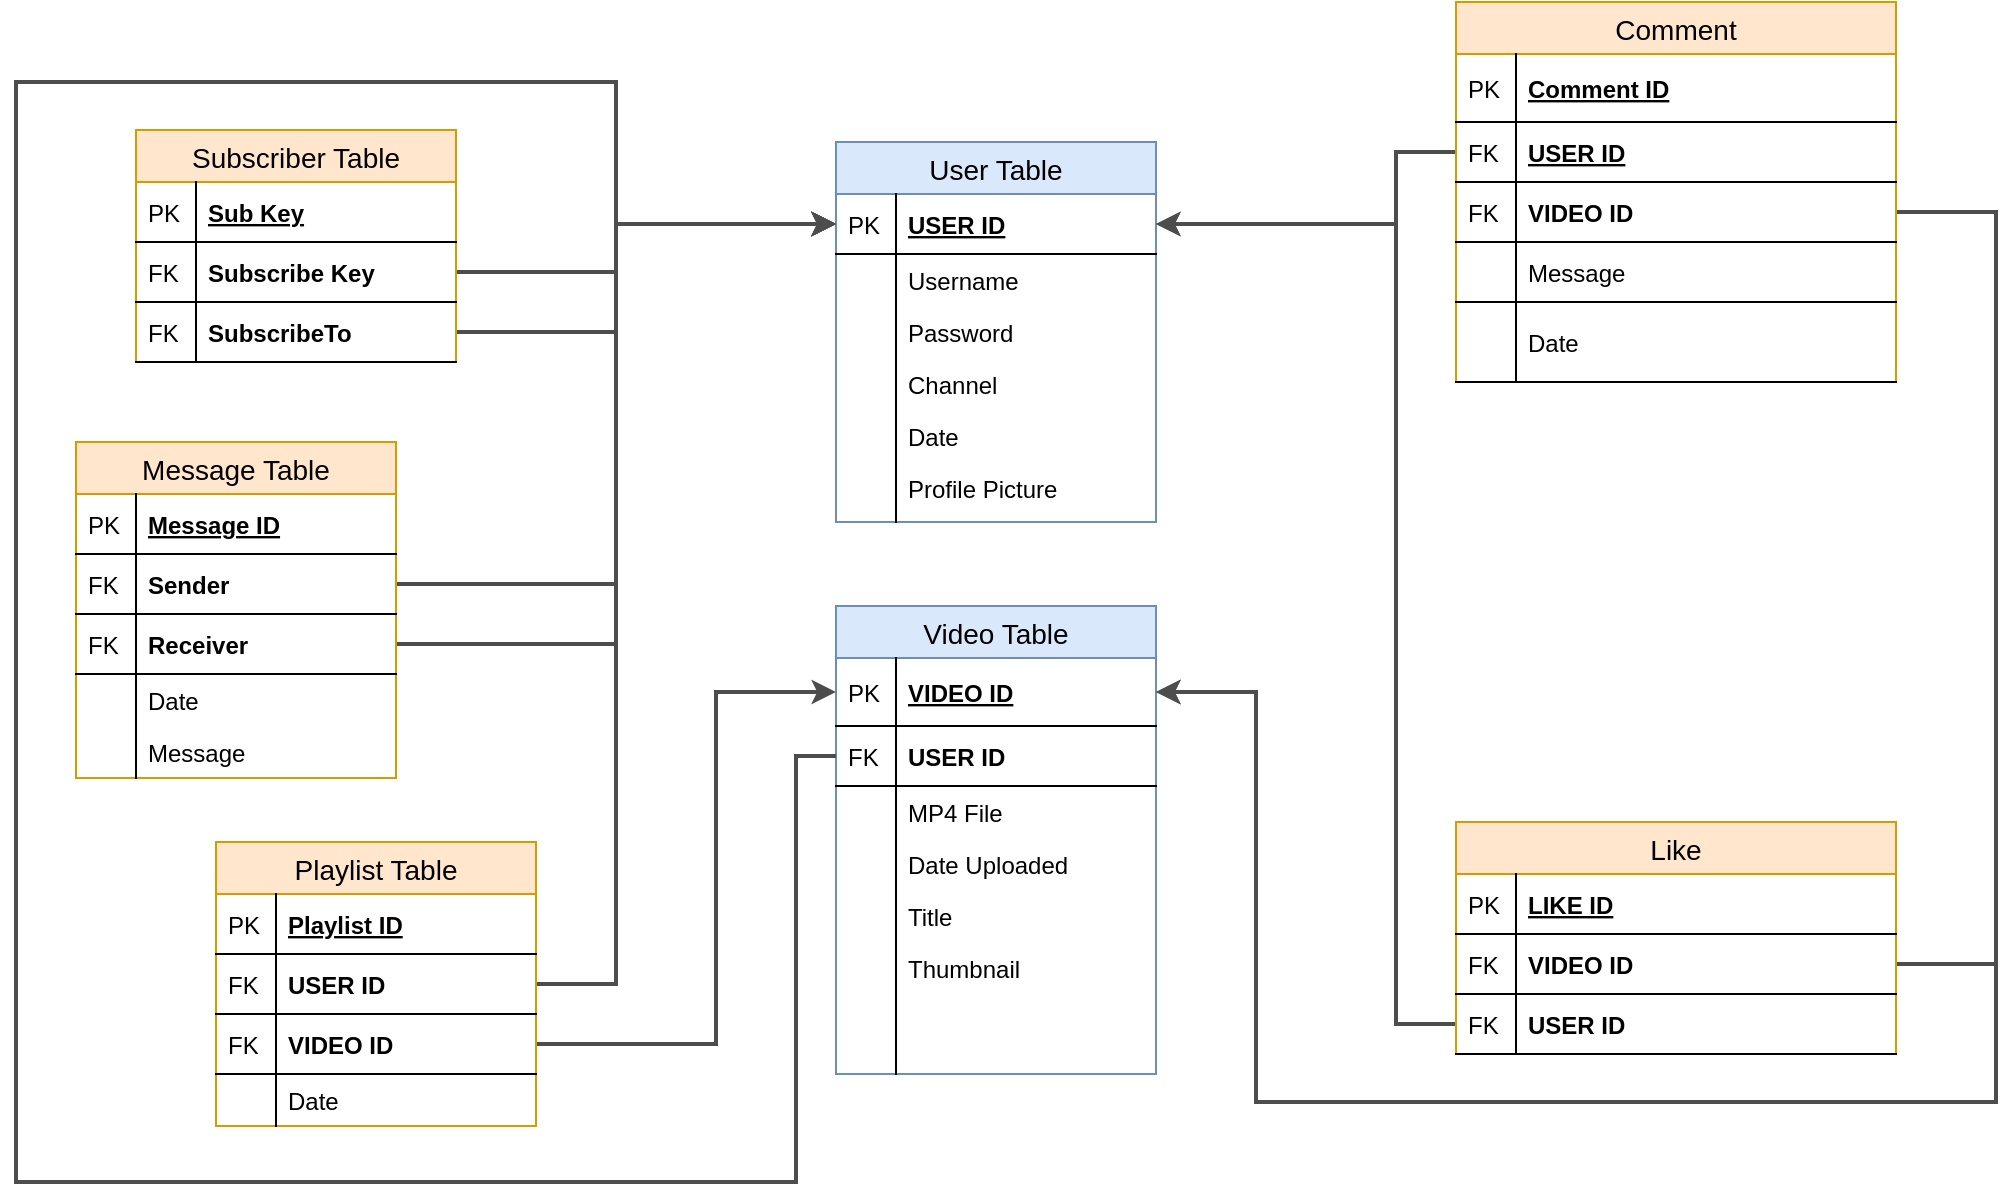 <mxfile version="12.9.2" type="github">
  <diagram id="GVBNAt5z_RR89xEFtQZk" name="Page-1">
    <mxGraphModel dx="2365" dy="794" grid="1" gridSize="10" guides="1" tooltips="1" connect="1" arrows="1" fold="1" page="1" pageScale="1" pageWidth="850" pageHeight="1100" math="0" shadow="0">
      <root>
        <mxCell id="0" />
        <mxCell id="1" parent="0" />
        <mxCell id="QGnwpNtzlgSwknylTwxE-9" value="User Table" style="swimlane;fontStyle=0;childLayout=stackLayout;horizontal=1;startSize=26;fillColor=#dae8fc;horizontalStack=0;resizeParent=1;resizeParentMax=0;resizeLast=0;collapsible=1;marginBottom=0;swimlaneFillColor=#ffffff;align=center;fontSize=14;strokeColor=#6c8ebf;" parent="1" vertex="1">
          <mxGeometry x="90" y="200" width="160" height="190" as="geometry" />
        </mxCell>
        <mxCell id="QGnwpNtzlgSwknylTwxE-10" value="USER ID" style="shape=partialRectangle;top=0;left=0;right=0;bottom=1;align=left;verticalAlign=middle;fillColor=none;spacingLeft=34;spacingRight=4;overflow=hidden;rotatable=0;points=[[0,0.5],[1,0.5]];portConstraint=eastwest;dropTarget=0;fontStyle=5;fontSize=12;" parent="QGnwpNtzlgSwknylTwxE-9" vertex="1">
          <mxGeometry y="26" width="160" height="30" as="geometry" />
        </mxCell>
        <mxCell id="QGnwpNtzlgSwknylTwxE-11" value="PK" style="shape=partialRectangle;top=0;left=0;bottom=0;fillColor=none;align=left;verticalAlign=middle;spacingLeft=4;spacingRight=4;overflow=hidden;rotatable=0;points=[];portConstraint=eastwest;part=1;fontSize=12;" parent="QGnwpNtzlgSwknylTwxE-10" vertex="1" connectable="0">
          <mxGeometry width="30" height="30" as="geometry" />
        </mxCell>
        <mxCell id="QGnwpNtzlgSwknylTwxE-12" value="Username" style="shape=partialRectangle;top=0;left=0;right=0;bottom=0;align=left;verticalAlign=top;fillColor=none;spacingLeft=34;spacingRight=4;overflow=hidden;rotatable=0;points=[[0,0.5],[1,0.5]];portConstraint=eastwest;dropTarget=0;fontSize=12;" parent="QGnwpNtzlgSwknylTwxE-9" vertex="1">
          <mxGeometry y="56" width="160" height="26" as="geometry" />
        </mxCell>
        <mxCell id="QGnwpNtzlgSwknylTwxE-13" value="" style="shape=partialRectangle;top=0;left=0;bottom=0;fillColor=none;align=left;verticalAlign=top;spacingLeft=4;spacingRight=4;overflow=hidden;rotatable=0;points=[];portConstraint=eastwest;part=1;fontSize=12;" parent="QGnwpNtzlgSwknylTwxE-12" vertex="1" connectable="0">
          <mxGeometry width="30" height="26" as="geometry" />
        </mxCell>
        <mxCell id="QGnwpNtzlgSwknylTwxE-14" value="Password" style="shape=partialRectangle;top=0;left=0;right=0;bottom=0;align=left;verticalAlign=top;fillColor=none;spacingLeft=34;spacingRight=4;overflow=hidden;rotatable=0;points=[[0,0.5],[1,0.5]];portConstraint=eastwest;dropTarget=0;fontSize=12;" parent="QGnwpNtzlgSwknylTwxE-9" vertex="1">
          <mxGeometry y="82" width="160" height="26" as="geometry" />
        </mxCell>
        <mxCell id="QGnwpNtzlgSwknylTwxE-15" value="" style="shape=partialRectangle;top=0;left=0;bottom=0;fillColor=none;align=left;verticalAlign=top;spacingLeft=4;spacingRight=4;overflow=hidden;rotatable=0;points=[];portConstraint=eastwest;part=1;fontSize=12;" parent="QGnwpNtzlgSwknylTwxE-14" vertex="1" connectable="0">
          <mxGeometry width="30" height="26" as="geometry" />
        </mxCell>
        <mxCell id="QGnwpNtzlgSwknylTwxE-16" value="Channel" style="shape=partialRectangle;top=0;left=0;right=0;bottom=0;align=left;verticalAlign=top;fillColor=none;spacingLeft=34;spacingRight=4;overflow=hidden;rotatable=0;points=[[0,0.5],[1,0.5]];portConstraint=eastwest;dropTarget=0;fontSize=12;" parent="QGnwpNtzlgSwknylTwxE-9" vertex="1">
          <mxGeometry y="108" width="160" height="26" as="geometry" />
        </mxCell>
        <mxCell id="QGnwpNtzlgSwknylTwxE-17" value="" style="shape=partialRectangle;top=0;left=0;bottom=0;fillColor=none;align=left;verticalAlign=top;spacingLeft=4;spacingRight=4;overflow=hidden;rotatable=0;points=[];portConstraint=eastwest;part=1;fontSize=12;" parent="QGnwpNtzlgSwknylTwxE-16" vertex="1" connectable="0">
          <mxGeometry width="30" height="26" as="geometry" />
        </mxCell>
        <mxCell id="QGnwpNtzlgSwknylTwxE-20" value="Date" style="shape=partialRectangle;top=0;left=0;right=0;bottom=0;align=left;verticalAlign=top;fillColor=none;spacingLeft=34;spacingRight=4;overflow=hidden;rotatable=0;points=[[0,0.5],[1,0.5]];portConstraint=eastwest;dropTarget=0;fontSize=12;" parent="QGnwpNtzlgSwknylTwxE-9" vertex="1">
          <mxGeometry y="134" width="160" height="26" as="geometry" />
        </mxCell>
        <mxCell id="QGnwpNtzlgSwknylTwxE-21" value="" style="shape=partialRectangle;top=0;left=0;bottom=0;fillColor=none;align=left;verticalAlign=top;spacingLeft=4;spacingRight=4;overflow=hidden;rotatable=0;points=[];portConstraint=eastwest;part=1;fontSize=12;" parent="QGnwpNtzlgSwknylTwxE-20" vertex="1" connectable="0">
          <mxGeometry width="30" height="26" as="geometry" />
        </mxCell>
        <mxCell id="QGnwpNtzlgSwknylTwxE-18" value="Profile Picture" style="shape=partialRectangle;top=0;left=0;right=0;bottom=0;align=left;verticalAlign=top;fillColor=none;spacingLeft=34;spacingRight=4;overflow=hidden;rotatable=0;points=[[0,0.5],[1,0.5]];portConstraint=eastwest;dropTarget=0;fontSize=12;" parent="QGnwpNtzlgSwknylTwxE-9" vertex="1">
          <mxGeometry y="160" width="160" height="30" as="geometry" />
        </mxCell>
        <mxCell id="QGnwpNtzlgSwknylTwxE-19" value="" style="shape=partialRectangle;top=0;left=0;bottom=0;fillColor=none;align=left;verticalAlign=top;spacingLeft=4;spacingRight=4;overflow=hidden;rotatable=0;points=[];portConstraint=eastwest;part=1;fontSize=12;" parent="QGnwpNtzlgSwknylTwxE-18" vertex="1" connectable="0">
          <mxGeometry width="30" height="30" as="geometry" />
        </mxCell>
        <mxCell id="QGnwpNtzlgSwknylTwxE-23" value="Video Table" style="swimlane;fontStyle=0;childLayout=stackLayout;horizontal=1;startSize=26;fillColor=#dae8fc;horizontalStack=0;resizeParent=1;resizeParentMax=0;resizeLast=0;collapsible=1;marginBottom=0;swimlaneFillColor=#ffffff;align=center;fontSize=14;strokeColor=#6c8ebf;" parent="1" vertex="1">
          <mxGeometry x="90" y="432" width="160" height="234" as="geometry" />
        </mxCell>
        <mxCell id="QGnwpNtzlgSwknylTwxE-24" value="VIDEO ID" style="shape=partialRectangle;top=0;left=0;right=0;bottom=1;align=left;verticalAlign=middle;fillColor=none;spacingLeft=34;spacingRight=4;overflow=hidden;rotatable=0;points=[[0,0.5],[1,0.5]];portConstraint=eastwest;dropTarget=0;fontStyle=5;fontSize=12;" parent="QGnwpNtzlgSwknylTwxE-23" vertex="1">
          <mxGeometry y="26" width="160" height="34" as="geometry" />
        </mxCell>
        <mxCell id="QGnwpNtzlgSwknylTwxE-25" value="PK" style="shape=partialRectangle;top=0;left=0;bottom=0;fillColor=none;align=left;verticalAlign=middle;spacingLeft=4;spacingRight=4;overflow=hidden;rotatable=0;points=[];portConstraint=eastwest;part=1;fontSize=12;" parent="QGnwpNtzlgSwknylTwxE-24" vertex="1" connectable="0">
          <mxGeometry width="30" height="34" as="geometry" />
        </mxCell>
        <mxCell id="QGnwpNtzlgSwknylTwxE-36" value="USER ID" style="shape=partialRectangle;top=0;left=0;right=0;bottom=1;align=left;verticalAlign=middle;fillColor=none;spacingLeft=34;spacingRight=4;overflow=hidden;rotatable=0;points=[[0,0.5],[1,0.5]];portConstraint=eastwest;dropTarget=0;fontStyle=1;fontSize=12;" parent="QGnwpNtzlgSwknylTwxE-23" vertex="1">
          <mxGeometry y="60" width="160" height="30" as="geometry" />
        </mxCell>
        <mxCell id="QGnwpNtzlgSwknylTwxE-37" value="FK" style="shape=partialRectangle;top=0;left=0;bottom=0;fillColor=none;align=left;verticalAlign=middle;spacingLeft=4;spacingRight=4;overflow=hidden;rotatable=0;points=[];portConstraint=eastwest;part=1;fontSize=12;" parent="QGnwpNtzlgSwknylTwxE-36" vertex="1" connectable="0">
          <mxGeometry width="30" height="30" as="geometry" />
        </mxCell>
        <mxCell id="QGnwpNtzlgSwknylTwxE-26" value="MP4 File" style="shape=partialRectangle;top=0;left=0;right=0;bottom=0;align=left;verticalAlign=top;fillColor=none;spacingLeft=34;spacingRight=4;overflow=hidden;rotatable=0;points=[[0,0.5],[1,0.5]];portConstraint=eastwest;dropTarget=0;fontSize=12;" parent="QGnwpNtzlgSwknylTwxE-23" vertex="1">
          <mxGeometry y="90" width="160" height="26" as="geometry" />
        </mxCell>
        <mxCell id="QGnwpNtzlgSwknylTwxE-27" value="" style="shape=partialRectangle;top=0;left=0;bottom=0;fillColor=none;align=left;verticalAlign=top;spacingLeft=4;spacingRight=4;overflow=hidden;rotatable=0;points=[];portConstraint=eastwest;part=1;fontSize=12;" parent="QGnwpNtzlgSwknylTwxE-26" vertex="1" connectable="0">
          <mxGeometry width="30" height="26" as="geometry" />
        </mxCell>
        <mxCell id="QGnwpNtzlgSwknylTwxE-28" value="Date Uploaded" style="shape=partialRectangle;top=0;left=0;right=0;bottom=0;align=left;verticalAlign=top;fillColor=none;spacingLeft=34;spacingRight=4;overflow=hidden;rotatable=0;points=[[0,0.5],[1,0.5]];portConstraint=eastwest;dropTarget=0;fontSize=12;" parent="QGnwpNtzlgSwknylTwxE-23" vertex="1">
          <mxGeometry y="116" width="160" height="26" as="geometry" />
        </mxCell>
        <mxCell id="QGnwpNtzlgSwknylTwxE-29" value="" style="shape=partialRectangle;top=0;left=0;bottom=0;fillColor=none;align=left;verticalAlign=top;spacingLeft=4;spacingRight=4;overflow=hidden;rotatable=0;points=[];portConstraint=eastwest;part=1;fontSize=12;" parent="QGnwpNtzlgSwknylTwxE-28" vertex="1" connectable="0">
          <mxGeometry width="30" height="26" as="geometry" />
        </mxCell>
        <mxCell id="QGnwpNtzlgSwknylTwxE-30" value="Title" style="shape=partialRectangle;top=0;left=0;right=0;bottom=0;align=left;verticalAlign=top;fillColor=none;spacingLeft=34;spacingRight=4;overflow=hidden;rotatable=0;points=[[0,0.5],[1,0.5]];portConstraint=eastwest;dropTarget=0;fontSize=12;" parent="QGnwpNtzlgSwknylTwxE-23" vertex="1">
          <mxGeometry y="142" width="160" height="26" as="geometry" />
        </mxCell>
        <mxCell id="QGnwpNtzlgSwknylTwxE-31" value="" style="shape=partialRectangle;top=0;left=0;bottom=0;fillColor=none;align=left;verticalAlign=top;spacingLeft=4;spacingRight=4;overflow=hidden;rotatable=0;points=[];portConstraint=eastwest;part=1;fontSize=12;" parent="QGnwpNtzlgSwknylTwxE-30" vertex="1" connectable="0">
          <mxGeometry width="30" height="26" as="geometry" />
        </mxCell>
        <mxCell id="QGnwpNtzlgSwknylTwxE-32" value="Thumbnail" style="shape=partialRectangle;top=0;left=0;right=0;bottom=0;align=left;verticalAlign=top;fillColor=none;spacingLeft=34;spacingRight=4;overflow=hidden;rotatable=0;points=[[0,0.5],[1,0.5]];portConstraint=eastwest;dropTarget=0;fontSize=12;" parent="QGnwpNtzlgSwknylTwxE-23" vertex="1">
          <mxGeometry y="168" width="160" height="66" as="geometry" />
        </mxCell>
        <mxCell id="QGnwpNtzlgSwknylTwxE-33" value="" style="shape=partialRectangle;top=0;left=0;bottom=0;fillColor=none;align=left;verticalAlign=top;spacingLeft=4;spacingRight=4;overflow=hidden;rotatable=0;points=[];portConstraint=eastwest;part=1;fontSize=12;" parent="QGnwpNtzlgSwknylTwxE-32" vertex="1" connectable="0">
          <mxGeometry width="30" height="66" as="geometry" />
        </mxCell>
        <mxCell id="QGnwpNtzlgSwknylTwxE-38" style="edgeStyle=orthogonalEdgeStyle;rounded=0;orthogonalLoop=1;jettySize=auto;html=1;exitX=0;exitY=0.5;exitDx=0;exitDy=0;fillColor=#dae8fc;strokeColor=#4D4D4D;strokeWidth=2;entryX=0;entryY=0.5;entryDx=0;entryDy=0;" parent="1" source="QGnwpNtzlgSwknylTwxE-36" target="QGnwpNtzlgSwknylTwxE-10" edge="1">
          <mxGeometry relative="1" as="geometry">
            <Array as="points">
              <mxPoint x="70" y="507" />
              <mxPoint x="70" y="720" />
              <mxPoint x="-320" y="720" />
              <mxPoint x="-320" y="170" />
              <mxPoint x="-20" y="170" />
              <mxPoint x="-20" y="241" />
            </Array>
            <mxPoint x="60" y="170" as="targetPoint" />
          </mxGeometry>
        </mxCell>
        <mxCell id="QGnwpNtzlgSwknylTwxE-90" style="edgeStyle=orthogonalEdgeStyle;rounded=0;orthogonalLoop=1;jettySize=auto;html=1;fillColor=#dae8fc;strokeColor=#4D4D4D;exitX=0;exitY=0.5;exitDx=0;exitDy=0;entryX=1;entryY=0.5;entryDx=0;entryDy=0;strokeWidth=2;" parent="1" source="QGnwpNtzlgSwknylTwxE-40" target="QGnwpNtzlgSwknylTwxE-10" edge="1">
          <mxGeometry relative="1" as="geometry">
            <mxPoint x="350" y="280" as="sourcePoint" />
            <mxPoint x="340" y="170" as="targetPoint" />
            <Array as="points">
              <mxPoint x="370" y="641" />
              <mxPoint x="370" y="241" />
            </Array>
          </mxGeometry>
        </mxCell>
        <mxCell id="QGnwpNtzlgSwknylTwxE-91" style="edgeStyle=orthogonalEdgeStyle;rounded=0;orthogonalLoop=1;jettySize=auto;html=1;fillColor=#dae8fc;strokeColor=#4D4D4D;entryX=1;entryY=0.5;entryDx=0;entryDy=0;exitX=1;exitY=0.5;exitDx=0;exitDy=0;strokeWidth=2;" parent="1" source="QGnwpNtzlgSwknylTwxE-52" target="QGnwpNtzlgSwknylTwxE-24" edge="1">
          <mxGeometry relative="1" as="geometry">
            <mxPoint x="690" y="680" as="sourcePoint" />
            <mxPoint x="345" y="610" as="targetPoint" />
            <Array as="points">
              <mxPoint x="670" y="611" />
              <mxPoint x="670" y="680" />
              <mxPoint x="300" y="680" />
              <mxPoint x="300" y="475" />
            </Array>
          </mxGeometry>
        </mxCell>
        <mxCell id="QGnwpNtzlgSwknylTwxE-92" style="edgeStyle=orthogonalEdgeStyle;rounded=0;orthogonalLoop=1;jettySize=auto;html=1;fillColor=#dae8fc;strokeColor=#4D4D4D;exitX=0;exitY=0.5;exitDx=0;exitDy=0;entryX=1;entryY=0.5;entryDx=0;entryDy=0;strokeWidth=2;" parent="1" source="QGnwpNtzlgSwknylTwxE-57" target="QGnwpNtzlgSwknylTwxE-10" edge="1">
          <mxGeometry relative="1" as="geometry">
            <mxPoint x="360" y="81" as="sourcePoint" />
            <mxPoint x="290" y="320" as="targetPoint" />
            <Array as="points">
              <mxPoint x="370" y="205" />
              <mxPoint x="370" y="241" />
            </Array>
          </mxGeometry>
        </mxCell>
        <mxCell id="QGnwpNtzlgSwknylTwxE-93" style="edgeStyle=orthogonalEdgeStyle;rounded=0;orthogonalLoop=1;jettySize=auto;html=1;fillColor=#dae8fc;strokeColor=#4D4D4D;entryX=1;entryY=0.5;entryDx=0;entryDy=0;exitX=1;exitY=0.5;exitDx=0;exitDy=0;strokeWidth=2;" parent="1" source="QGnwpNtzlgSwknylTwxE-59" target="QGnwpNtzlgSwknylTwxE-24" edge="1">
          <mxGeometry relative="1" as="geometry">
            <mxPoint x="670" y="230" as="sourcePoint" />
            <mxPoint x="330" y="490" as="targetPoint" />
            <Array as="points">
              <mxPoint x="670" y="235" />
              <mxPoint x="670" y="680" />
              <mxPoint x="300" y="680" />
              <mxPoint x="300" y="475" />
            </Array>
          </mxGeometry>
        </mxCell>
        <mxCell id="QGnwpNtzlgSwknylTwxE-94" style="edgeStyle=orthogonalEdgeStyle;rounded=0;orthogonalLoop=1;jettySize=auto;html=1;fillColor=#dae8fc;strokeColor=#4D4D4D;exitX=1;exitY=0.5;exitDx=0;exitDy=0;entryX=0;entryY=0.5;entryDx=0;entryDy=0;strokeWidth=2;" parent="1" source="QGnwpNtzlgSwknylTwxE-74" target="QGnwpNtzlgSwknylTwxE-10" edge="1">
          <mxGeometry relative="1" as="geometry">
            <mxPoint x="-120" y="140" as="sourcePoint" />
            <mxPoint y="230" as="targetPoint" />
            <Array as="points">
              <mxPoint x="-20" y="265" />
              <mxPoint x="-20" y="241" />
            </Array>
          </mxGeometry>
        </mxCell>
        <mxCell id="QGnwpNtzlgSwknylTwxE-95" style="edgeStyle=orthogonalEdgeStyle;rounded=0;orthogonalLoop=1;jettySize=auto;html=1;fillColor=#dae8fc;strokeColor=#4D4D4D;exitX=1;exitY=0.5;exitDx=0;exitDy=0;entryX=0;entryY=0.5;entryDx=0;entryDy=0;strokeWidth=2;" parent="1" source="QGnwpNtzlgSwknylTwxE-86" target="QGnwpNtzlgSwknylTwxE-10" edge="1">
          <mxGeometry relative="1" as="geometry">
            <mxPoint x="-230" y="270" as="sourcePoint" />
            <mxPoint y="240" as="targetPoint" />
            <Array as="points">
              <mxPoint x="-20" y="295" />
              <mxPoint x="-20" y="241" />
            </Array>
          </mxGeometry>
        </mxCell>
        <mxCell id="QGnwpNtzlgSwknylTwxE-112" style="edgeStyle=orthogonalEdgeStyle;rounded=0;orthogonalLoop=1;jettySize=auto;html=1;fillColor=#dae8fc;strokeColor=#4D4D4D;entryX=0;entryY=0.5;entryDx=0;entryDy=0;exitX=1;exitY=0.5;exitDx=0;exitDy=0;strokeWidth=2;" parent="1" source="QGnwpNtzlgSwknylTwxE-97" target="QGnwpNtzlgSwknylTwxE-10" edge="1">
          <mxGeometry relative="1" as="geometry">
            <mxPoint x="-170" y="340" as="sourcePoint" />
            <mxPoint x="70" y="240" as="targetPoint" />
            <Array as="points">
              <mxPoint x="-20" y="421" />
              <mxPoint x="-20" y="241" />
            </Array>
          </mxGeometry>
        </mxCell>
        <mxCell id="QGnwpNtzlgSwknylTwxE-113" style="edgeStyle=orthogonalEdgeStyle;rounded=0;orthogonalLoop=1;jettySize=auto;html=1;fillColor=#dae8fc;strokeColor=#4D4D4D;exitX=1;exitY=0.5;exitDx=0;exitDy=0;entryX=0;entryY=0.5;entryDx=0;entryDy=0;strokeWidth=2;" parent="1" source="QGnwpNtzlgSwknylTwxE-109" target="QGnwpNtzlgSwknylTwxE-10" edge="1">
          <mxGeometry relative="1" as="geometry">
            <mxPoint x="-140" y="471" as="sourcePoint" />
            <mxPoint x="50" y="471" as="targetPoint" />
            <Array as="points">
              <mxPoint x="-20" y="451" />
              <mxPoint x="-20" y="241" />
            </Array>
          </mxGeometry>
        </mxCell>
        <mxCell id="h4KeGBUBh9jGxI_q90jP-15" style="edgeStyle=orthogonalEdgeStyle;rounded=0;orthogonalLoop=1;jettySize=auto;html=1;fillColor=#dae8fc;strokeColor=#4D4D4D;exitX=1;exitY=0.5;exitDx=0;exitDy=0;entryX=0;entryY=0.5;entryDx=0;entryDy=0;strokeWidth=2;" edge="1" parent="1" source="h4KeGBUBh9jGxI_q90jP-7" target="QGnwpNtzlgSwknylTwxE-10">
          <mxGeometry relative="1" as="geometry">
            <mxPoint x="30" y="670" as="sourcePoint" />
            <mxPoint x="-40" y="240" as="targetPoint" />
            <Array as="points">
              <mxPoint x="-20" y="621" />
              <mxPoint x="-20" y="241" />
            </Array>
          </mxGeometry>
        </mxCell>
        <mxCell id="h4KeGBUBh9jGxI_q90jP-16" style="edgeStyle=orthogonalEdgeStyle;rounded=0;orthogonalLoop=1;jettySize=auto;html=1;fillColor=#dae8fc;strokeColor=#4D4D4D;exitX=1;exitY=0.5;exitDx=0;exitDy=0;entryX=0;entryY=0.5;entryDx=0;entryDy=0;strokeWidth=2;" edge="1" parent="1" source="h4KeGBUBh9jGxI_q90jP-9" target="QGnwpNtzlgSwknylTwxE-24">
          <mxGeometry relative="1" as="geometry">
            <mxPoint x="300" y="970" as="sourcePoint" />
            <mxPoint x="70" y="490" as="targetPoint" />
            <Array as="points">
              <mxPoint x="30" y="651" />
              <mxPoint x="30" y="475" />
            </Array>
          </mxGeometry>
        </mxCell>
        <object label="Comment" id="QGnwpNtzlgSwknylTwxE-56">
          <mxCell style="swimlane;fontStyle=0;childLayout=stackLayout;horizontal=1;startSize=26;fillColor=#ffe6cc;horizontalStack=0;resizeParent=1;resizeParentMax=0;resizeLast=0;collapsible=1;marginBottom=0;swimlaneFillColor=#ffffff;align=center;fontSize=14;strokeColor=#d79b00;" parent="1" vertex="1">
            <mxGeometry x="400" y="130" width="220" height="190" as="geometry" />
          </mxCell>
        </object>
        <mxCell id="QGnwpNtzlgSwknylTwxE-61" value="Comment ID" style="shape=partialRectangle;top=0;left=0;right=0;bottom=1;align=left;verticalAlign=middle;fillColor=none;spacingLeft=34;spacingRight=4;overflow=hidden;rotatable=0;points=[[0,0.5],[1,0.5]];portConstraint=eastwest;dropTarget=0;fontStyle=5;fontSize=12;" parent="QGnwpNtzlgSwknylTwxE-56" vertex="1">
          <mxGeometry y="26" width="220" height="34" as="geometry" />
        </mxCell>
        <mxCell id="QGnwpNtzlgSwknylTwxE-62" value="PK" style="shape=partialRectangle;top=0;left=0;bottom=0;fillColor=none;align=left;verticalAlign=middle;spacingLeft=4;spacingRight=4;overflow=hidden;rotatable=0;points=[];portConstraint=eastwest;part=1;fontSize=12;" parent="QGnwpNtzlgSwknylTwxE-61" vertex="1" connectable="0">
          <mxGeometry width="30" height="34" as="geometry" />
        </mxCell>
        <mxCell id="QGnwpNtzlgSwknylTwxE-57" value="USER ID" style="shape=partialRectangle;top=0;left=0;right=0;bottom=1;align=left;verticalAlign=middle;fillColor=none;spacingLeft=34;spacingRight=4;overflow=hidden;rotatable=0;points=[[0,0.5],[1,0.5]];portConstraint=eastwest;dropTarget=0;fontStyle=5;fontSize=12;" parent="QGnwpNtzlgSwknylTwxE-56" vertex="1">
          <mxGeometry y="60" width="220" height="30" as="geometry" />
        </mxCell>
        <mxCell id="QGnwpNtzlgSwknylTwxE-58" value="FK" style="shape=partialRectangle;top=0;left=0;bottom=0;fillColor=none;align=left;verticalAlign=middle;spacingLeft=4;spacingRight=4;overflow=hidden;rotatable=0;points=[];portConstraint=eastwest;part=1;fontSize=12;" parent="QGnwpNtzlgSwknylTwxE-57" vertex="1" connectable="0">
          <mxGeometry width="30" height="30" as="geometry" />
        </mxCell>
        <mxCell id="QGnwpNtzlgSwknylTwxE-59" value="VIDEO ID" style="shape=partialRectangle;top=0;left=0;right=0;bottom=1;align=left;verticalAlign=middle;fillColor=none;spacingLeft=34;spacingRight=4;overflow=hidden;rotatable=0;points=[[0,0.5],[1,0.5]];portConstraint=eastwest;dropTarget=0;fontStyle=1;fontSize=12;" parent="QGnwpNtzlgSwknylTwxE-56" vertex="1">
          <mxGeometry y="90" width="220" height="30" as="geometry" />
        </mxCell>
        <mxCell id="QGnwpNtzlgSwknylTwxE-60" value="FK" style="shape=partialRectangle;top=0;left=0;bottom=0;fillColor=none;align=left;verticalAlign=middle;spacingLeft=4;spacingRight=4;overflow=hidden;rotatable=0;points=[];portConstraint=eastwest;part=1;fontSize=12;" parent="QGnwpNtzlgSwknylTwxE-59" vertex="1" connectable="0">
          <mxGeometry width="30" height="30" as="geometry" />
        </mxCell>
        <mxCell id="QGnwpNtzlgSwknylTwxE-71" value="Message" style="shape=partialRectangle;top=0;left=0;right=0;bottom=1;align=left;verticalAlign=middle;fillColor=none;spacingLeft=34;spacingRight=4;overflow=hidden;rotatable=0;points=[[0,0.5],[1,0.5]];portConstraint=eastwest;dropTarget=0;fontStyle=0;fontSize=12;" parent="QGnwpNtzlgSwknylTwxE-56" vertex="1">
          <mxGeometry y="120" width="220" height="30" as="geometry" />
        </mxCell>
        <mxCell id="QGnwpNtzlgSwknylTwxE-72" value="" style="shape=partialRectangle;top=0;left=0;bottom=0;fillColor=none;align=left;verticalAlign=middle;spacingLeft=4;spacingRight=4;overflow=hidden;rotatable=0;points=[];portConstraint=eastwest;part=1;fontSize=12;" parent="QGnwpNtzlgSwknylTwxE-71" vertex="1" connectable="0">
          <mxGeometry width="30" height="30" as="geometry" />
        </mxCell>
        <mxCell id="QGnwpNtzlgSwknylTwxE-69" value="Date" style="shape=partialRectangle;top=0;left=0;right=0;bottom=1;align=left;verticalAlign=middle;fillColor=none;spacingLeft=34;spacingRight=4;overflow=hidden;rotatable=0;points=[[0,0.5],[1,0.5]];portConstraint=eastwest;dropTarget=0;fontStyle=0;fontSize=12;" parent="QGnwpNtzlgSwknylTwxE-56" vertex="1">
          <mxGeometry y="150" width="220" height="40" as="geometry" />
        </mxCell>
        <mxCell id="QGnwpNtzlgSwknylTwxE-70" value="" style="shape=partialRectangle;top=0;left=0;bottom=0;fillColor=none;align=left;verticalAlign=middle;spacingLeft=4;spacingRight=4;overflow=hidden;rotatable=0;points=[];portConstraint=eastwest;part=1;fontSize=12;" parent="QGnwpNtzlgSwknylTwxE-69" vertex="1" connectable="0">
          <mxGeometry width="30" height="40" as="geometry" />
        </mxCell>
        <mxCell id="QGnwpNtzlgSwknylTwxE-39" value="Like" style="swimlane;fontStyle=0;childLayout=stackLayout;horizontal=1;startSize=26;fillColor=#ffe6cc;horizontalStack=0;resizeParent=1;resizeParentMax=0;resizeLast=0;collapsible=1;marginBottom=0;swimlaneFillColor=#ffffff;align=center;fontSize=14;strokeColor=#d79b00;" parent="1" vertex="1">
          <mxGeometry x="400" y="540" width="220" height="116" as="geometry" />
        </mxCell>
        <mxCell id="QGnwpNtzlgSwknylTwxE-54" value="LIKE ID" style="shape=partialRectangle;top=0;left=0;right=0;bottom=1;align=left;verticalAlign=middle;fillColor=none;spacingLeft=34;spacingRight=4;overflow=hidden;rotatable=0;points=[[0,0.5],[1,0.5]];portConstraint=eastwest;dropTarget=0;fontStyle=5;fontSize=12;" parent="QGnwpNtzlgSwknylTwxE-39" vertex="1">
          <mxGeometry y="26" width="220" height="30" as="geometry" />
        </mxCell>
        <mxCell id="QGnwpNtzlgSwknylTwxE-55" value="PK" style="shape=partialRectangle;top=0;left=0;bottom=0;fillColor=none;align=left;verticalAlign=middle;spacingLeft=4;spacingRight=4;overflow=hidden;rotatable=0;points=[];portConstraint=eastwest;part=1;fontSize=12;" parent="QGnwpNtzlgSwknylTwxE-54" vertex="1" connectable="0">
          <mxGeometry width="30" height="30" as="geometry" />
        </mxCell>
        <mxCell id="QGnwpNtzlgSwknylTwxE-52" value="VIDEO ID" style="shape=partialRectangle;top=0;left=0;right=0;bottom=1;align=left;verticalAlign=middle;fillColor=none;spacingLeft=34;spacingRight=4;overflow=hidden;rotatable=0;points=[[0,0.5],[1,0.5]];portConstraint=eastwest;dropTarget=0;fontStyle=1;fontSize=12;" parent="QGnwpNtzlgSwknylTwxE-39" vertex="1">
          <mxGeometry y="56" width="220" height="30" as="geometry" />
        </mxCell>
        <mxCell id="QGnwpNtzlgSwknylTwxE-53" value="FK" style="shape=partialRectangle;top=0;left=0;bottom=0;fillColor=none;align=left;verticalAlign=middle;spacingLeft=4;spacingRight=4;overflow=hidden;rotatable=0;points=[];portConstraint=eastwest;part=1;fontSize=12;" parent="QGnwpNtzlgSwknylTwxE-52" vertex="1" connectable="0">
          <mxGeometry width="30" height="30" as="geometry" />
        </mxCell>
        <mxCell id="QGnwpNtzlgSwknylTwxE-40" value="USER ID" style="shape=partialRectangle;top=0;left=0;right=0;bottom=1;align=left;verticalAlign=middle;fillColor=none;spacingLeft=34;spacingRight=4;overflow=hidden;rotatable=0;points=[[0,0.5],[1,0.5]];portConstraint=eastwest;dropTarget=0;fontStyle=1;fontSize=12;" parent="QGnwpNtzlgSwknylTwxE-39" vertex="1">
          <mxGeometry y="86" width="220" height="30" as="geometry" />
        </mxCell>
        <mxCell id="QGnwpNtzlgSwknylTwxE-41" value="FK" style="shape=partialRectangle;top=0;left=0;bottom=0;fillColor=none;align=left;verticalAlign=middle;spacingLeft=4;spacingRight=4;overflow=hidden;rotatable=0;points=[];portConstraint=eastwest;part=1;fontSize=12;" parent="QGnwpNtzlgSwknylTwxE-40" vertex="1" connectable="0">
          <mxGeometry width="30" height="30" as="geometry" />
        </mxCell>
        <mxCell id="QGnwpNtzlgSwknylTwxE-96" value="Message Table" style="swimlane;fontStyle=0;childLayout=stackLayout;horizontal=1;startSize=26;fillColor=#ffe6cc;horizontalStack=0;resizeParent=1;resizeParentMax=0;resizeLast=0;collapsible=1;marginBottom=0;swimlaneFillColor=#ffffff;align=center;fontSize=14;strokeColor=#d79b00;" parent="1" vertex="1">
          <mxGeometry x="-290" y="350" width="160" height="168" as="geometry">
            <mxRectangle x="-400" y="400" width="130" height="26" as="alternateBounds" />
          </mxGeometry>
        </mxCell>
        <mxCell id="h4KeGBUBh9jGxI_q90jP-2" value="Message ID" style="shape=partialRectangle;top=0;left=0;right=0;bottom=1;align=left;verticalAlign=middle;fillColor=none;spacingLeft=34;spacingRight=4;overflow=hidden;rotatable=0;points=[[0,0.5],[1,0.5]];portConstraint=eastwest;dropTarget=0;fontStyle=5;fontSize=12;" vertex="1" parent="QGnwpNtzlgSwknylTwxE-96">
          <mxGeometry y="26" width="160" height="30" as="geometry" />
        </mxCell>
        <mxCell id="h4KeGBUBh9jGxI_q90jP-3" value="PK" style="shape=partialRectangle;top=0;left=0;bottom=0;fillColor=none;align=left;verticalAlign=middle;spacingLeft=4;spacingRight=4;overflow=hidden;rotatable=0;points=[];portConstraint=eastwest;part=1;fontSize=12;" vertex="1" connectable="0" parent="h4KeGBUBh9jGxI_q90jP-2">
          <mxGeometry width="30" height="30" as="geometry" />
        </mxCell>
        <mxCell id="QGnwpNtzlgSwknylTwxE-97" value="Sender" style="shape=partialRectangle;top=0;left=0;right=0;bottom=1;align=left;verticalAlign=middle;fillColor=none;spacingLeft=34;spacingRight=4;overflow=hidden;rotatable=0;points=[[0,0.5],[1,0.5]];portConstraint=eastwest;dropTarget=0;fontStyle=1;fontSize=12;" parent="QGnwpNtzlgSwknylTwxE-96" vertex="1">
          <mxGeometry y="56" width="160" height="30" as="geometry" />
        </mxCell>
        <mxCell id="QGnwpNtzlgSwknylTwxE-98" value="FK" style="shape=partialRectangle;top=0;left=0;bottom=0;fillColor=none;align=left;verticalAlign=middle;spacingLeft=4;spacingRight=4;overflow=hidden;rotatable=0;points=[];portConstraint=eastwest;part=1;fontSize=12;" parent="QGnwpNtzlgSwknylTwxE-97" vertex="1" connectable="0">
          <mxGeometry width="30" height="30" as="geometry" />
        </mxCell>
        <mxCell id="QGnwpNtzlgSwknylTwxE-109" value="Receiver" style="shape=partialRectangle;top=0;left=0;right=0;bottom=1;align=left;verticalAlign=middle;fillColor=none;spacingLeft=34;spacingRight=4;overflow=hidden;rotatable=0;points=[[0,0.5],[1,0.5]];portConstraint=eastwest;dropTarget=0;fontStyle=1;fontSize=12;" parent="QGnwpNtzlgSwknylTwxE-96" vertex="1">
          <mxGeometry y="86" width="160" height="30" as="geometry" />
        </mxCell>
        <mxCell id="QGnwpNtzlgSwknylTwxE-110" value="FK" style="shape=partialRectangle;top=0;left=0;bottom=0;fillColor=none;align=left;verticalAlign=middle;spacingLeft=4;spacingRight=4;overflow=hidden;rotatable=0;points=[];portConstraint=eastwest;part=1;fontSize=12;" parent="QGnwpNtzlgSwknylTwxE-109" vertex="1" connectable="0">
          <mxGeometry width="30" height="30" as="geometry" />
        </mxCell>
        <mxCell id="QGnwpNtzlgSwknylTwxE-99" value="Date" style="shape=partialRectangle;top=0;left=0;right=0;bottom=0;align=left;verticalAlign=top;fillColor=none;spacingLeft=34;spacingRight=4;overflow=hidden;rotatable=0;points=[[0,0.5],[1,0.5]];portConstraint=eastwest;dropTarget=0;fontSize=12;" parent="QGnwpNtzlgSwknylTwxE-96" vertex="1">
          <mxGeometry y="116" width="160" height="26" as="geometry" />
        </mxCell>
        <mxCell id="QGnwpNtzlgSwknylTwxE-100" value="" style="shape=partialRectangle;top=0;left=0;bottom=0;fillColor=none;align=left;verticalAlign=top;spacingLeft=4;spacingRight=4;overflow=hidden;rotatable=0;points=[];portConstraint=eastwest;part=1;fontSize=12;" parent="QGnwpNtzlgSwknylTwxE-99" vertex="1" connectable="0">
          <mxGeometry width="30" height="26" as="geometry" />
        </mxCell>
        <mxCell id="QGnwpNtzlgSwknylTwxE-101" value="Message" style="shape=partialRectangle;top=0;left=0;right=0;bottom=0;align=left;verticalAlign=top;fillColor=none;spacingLeft=34;spacingRight=4;overflow=hidden;rotatable=0;points=[[0,0.5],[1,0.5]];portConstraint=eastwest;dropTarget=0;fontSize=12;" parent="QGnwpNtzlgSwknylTwxE-96" vertex="1">
          <mxGeometry y="142" width="160" height="26" as="geometry" />
        </mxCell>
        <mxCell id="QGnwpNtzlgSwknylTwxE-102" value="" style="shape=partialRectangle;top=0;left=0;bottom=0;fillColor=none;align=left;verticalAlign=top;spacingLeft=4;spacingRight=4;overflow=hidden;rotatable=0;points=[];portConstraint=eastwest;part=1;fontSize=12;" parent="QGnwpNtzlgSwknylTwxE-101" vertex="1" connectable="0">
          <mxGeometry width="30" height="26" as="geometry" />
        </mxCell>
        <mxCell id="QGnwpNtzlgSwknylTwxE-73" value="Subscriber Table" style="swimlane;fontStyle=0;childLayout=stackLayout;horizontal=1;startSize=26;fillColor=#ffe6cc;horizontalStack=0;resizeParent=1;resizeParentMax=0;resizeLast=0;collapsible=1;marginBottom=0;swimlaneFillColor=#ffffff;align=center;fontSize=14;strokeColor=#d79b00;" parent="1" vertex="1">
          <mxGeometry x="-260" y="194" width="160" height="116" as="geometry" />
        </mxCell>
        <mxCell id="QGnwpNtzlgSwknylTwxE-88" value="Sub Key" style="shape=partialRectangle;top=0;left=0;right=0;bottom=1;align=left;verticalAlign=middle;fillColor=none;spacingLeft=34;spacingRight=4;overflow=hidden;rotatable=0;points=[[0,0.5],[1,0.5]];portConstraint=eastwest;dropTarget=0;fontStyle=5;fontSize=12;" parent="QGnwpNtzlgSwknylTwxE-73" vertex="1">
          <mxGeometry y="26" width="160" height="30" as="geometry" />
        </mxCell>
        <mxCell id="QGnwpNtzlgSwknylTwxE-89" value="PK" style="shape=partialRectangle;top=0;left=0;bottom=0;fillColor=none;align=left;verticalAlign=middle;spacingLeft=4;spacingRight=4;overflow=hidden;rotatable=0;points=[];portConstraint=eastwest;part=1;fontSize=12;" parent="QGnwpNtzlgSwknylTwxE-88" vertex="1" connectable="0">
          <mxGeometry width="30" height="30" as="geometry" />
        </mxCell>
        <mxCell id="QGnwpNtzlgSwknylTwxE-74" value="Subscribe Key" style="shape=partialRectangle;top=0;left=0;right=0;bottom=1;align=left;verticalAlign=middle;fillColor=none;spacingLeft=34;spacingRight=4;overflow=hidden;rotatable=0;points=[[0,0.5],[1,0.5]];portConstraint=eastwest;dropTarget=0;fontStyle=1;fontSize=12;" parent="QGnwpNtzlgSwknylTwxE-73" vertex="1">
          <mxGeometry y="56" width="160" height="30" as="geometry" />
        </mxCell>
        <mxCell id="QGnwpNtzlgSwknylTwxE-75" value="FK" style="shape=partialRectangle;top=0;left=0;bottom=0;fillColor=none;align=left;verticalAlign=middle;spacingLeft=4;spacingRight=4;overflow=hidden;rotatable=0;points=[];portConstraint=eastwest;part=1;fontSize=12;" parent="QGnwpNtzlgSwknylTwxE-74" vertex="1" connectable="0">
          <mxGeometry width="30" height="30" as="geometry" />
        </mxCell>
        <mxCell id="QGnwpNtzlgSwknylTwxE-86" value="SubscribeTo" style="shape=partialRectangle;top=0;left=0;right=0;bottom=1;align=left;verticalAlign=middle;fillColor=none;spacingLeft=34;spacingRight=4;overflow=hidden;rotatable=0;points=[[0,0.5],[1,0.5]];portConstraint=eastwest;dropTarget=0;fontStyle=1;fontSize=12;" parent="QGnwpNtzlgSwknylTwxE-73" vertex="1">
          <mxGeometry y="86" width="160" height="30" as="geometry" />
        </mxCell>
        <mxCell id="QGnwpNtzlgSwknylTwxE-87" value="FK" style="shape=partialRectangle;top=0;left=0;bottom=0;fillColor=none;align=left;verticalAlign=middle;spacingLeft=4;spacingRight=4;overflow=hidden;rotatable=0;points=[];portConstraint=eastwest;part=1;fontSize=12;" parent="QGnwpNtzlgSwknylTwxE-86" vertex="1" connectable="0">
          <mxGeometry width="30" height="30" as="geometry" />
        </mxCell>
        <mxCell id="h4KeGBUBh9jGxI_q90jP-4" value="Playlist Table" style="swimlane;fontStyle=0;childLayout=stackLayout;horizontal=1;startSize=26;fillColor=#ffe6cc;horizontalStack=0;resizeParent=1;resizeParentMax=0;resizeLast=0;collapsible=1;marginBottom=0;swimlaneFillColor=#ffffff;align=center;fontSize=14;strokeColor=#d79b00;" vertex="1" parent="1">
          <mxGeometry x="-220" y="550" width="160" height="142" as="geometry">
            <mxRectangle x="-400" y="400" width="130" height="26" as="alternateBounds" />
          </mxGeometry>
        </mxCell>
        <mxCell id="h4KeGBUBh9jGxI_q90jP-5" value="Playlist ID" style="shape=partialRectangle;top=0;left=0;right=0;bottom=1;align=left;verticalAlign=middle;fillColor=none;spacingLeft=34;spacingRight=4;overflow=hidden;rotatable=0;points=[[0,0.5],[1,0.5]];portConstraint=eastwest;dropTarget=0;fontStyle=5;fontSize=12;" vertex="1" parent="h4KeGBUBh9jGxI_q90jP-4">
          <mxGeometry y="26" width="160" height="30" as="geometry" />
        </mxCell>
        <mxCell id="h4KeGBUBh9jGxI_q90jP-6" value="PK" style="shape=partialRectangle;top=0;left=0;bottom=0;fillColor=none;align=left;verticalAlign=middle;spacingLeft=4;spacingRight=4;overflow=hidden;rotatable=0;points=[];portConstraint=eastwest;part=1;fontSize=12;" vertex="1" connectable="0" parent="h4KeGBUBh9jGxI_q90jP-5">
          <mxGeometry width="30" height="30" as="geometry" />
        </mxCell>
        <mxCell id="h4KeGBUBh9jGxI_q90jP-7" value="USER ID" style="shape=partialRectangle;top=0;left=0;right=0;bottom=1;align=left;verticalAlign=middle;fillColor=none;spacingLeft=34;spacingRight=4;overflow=hidden;rotatable=0;points=[[0,0.5],[1,0.5]];portConstraint=eastwest;dropTarget=0;fontStyle=1;fontSize=12;" vertex="1" parent="h4KeGBUBh9jGxI_q90jP-4">
          <mxGeometry y="56" width="160" height="30" as="geometry" />
        </mxCell>
        <mxCell id="h4KeGBUBh9jGxI_q90jP-8" value="FK" style="shape=partialRectangle;top=0;left=0;bottom=0;fillColor=none;align=left;verticalAlign=middle;spacingLeft=4;spacingRight=4;overflow=hidden;rotatable=0;points=[];portConstraint=eastwest;part=1;fontSize=12;" vertex="1" connectable="0" parent="h4KeGBUBh9jGxI_q90jP-7">
          <mxGeometry width="30" height="30" as="geometry" />
        </mxCell>
        <mxCell id="h4KeGBUBh9jGxI_q90jP-9" value="VIDEO ID" style="shape=partialRectangle;top=0;left=0;right=0;bottom=1;align=left;verticalAlign=middle;fillColor=none;spacingLeft=34;spacingRight=4;overflow=hidden;rotatable=0;points=[[0,0.5],[1,0.5]];portConstraint=eastwest;dropTarget=0;fontStyle=1;fontSize=12;" vertex="1" parent="h4KeGBUBh9jGxI_q90jP-4">
          <mxGeometry y="86" width="160" height="30" as="geometry" />
        </mxCell>
        <mxCell id="h4KeGBUBh9jGxI_q90jP-10" value="FK" style="shape=partialRectangle;top=0;left=0;bottom=0;fillColor=none;align=left;verticalAlign=middle;spacingLeft=4;spacingRight=4;overflow=hidden;rotatable=0;points=[];portConstraint=eastwest;part=1;fontSize=12;" vertex="1" connectable="0" parent="h4KeGBUBh9jGxI_q90jP-9">
          <mxGeometry width="30" height="30" as="geometry" />
        </mxCell>
        <mxCell id="h4KeGBUBh9jGxI_q90jP-11" value="Date" style="shape=partialRectangle;top=0;left=0;right=0;bottom=0;align=left;verticalAlign=top;fillColor=none;spacingLeft=34;spacingRight=4;overflow=hidden;rotatable=0;points=[[0,0.5],[1,0.5]];portConstraint=eastwest;dropTarget=0;fontSize=12;" vertex="1" parent="h4KeGBUBh9jGxI_q90jP-4">
          <mxGeometry y="116" width="160" height="26" as="geometry" />
        </mxCell>
        <mxCell id="h4KeGBUBh9jGxI_q90jP-12" value="" style="shape=partialRectangle;top=0;left=0;bottom=0;fillColor=none;align=left;verticalAlign=top;spacingLeft=4;spacingRight=4;overflow=hidden;rotatable=0;points=[];portConstraint=eastwest;part=1;fontSize=12;" vertex="1" connectable="0" parent="h4KeGBUBh9jGxI_q90jP-11">
          <mxGeometry width="30" height="26" as="geometry" />
        </mxCell>
      </root>
    </mxGraphModel>
  </diagram>
</mxfile>
